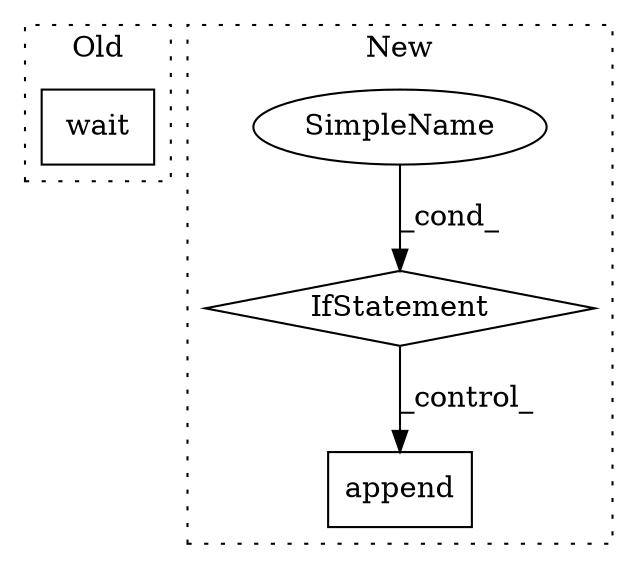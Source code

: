 digraph G {
subgraph cluster0 {
1 [label="wait" a="32" s="16025" l="6" shape="box"];
label = "Old";
style="dotted";
}
subgraph cluster1 {
2 [label="append" a="32" s="15565,15586" l="7,1" shape="box"];
3 [label="IfStatement" a="25" s="12409,12486" l="4,2" shape="diamond"];
4 [label="SimpleName" a="42" s="" l="" shape="ellipse"];
label = "New";
style="dotted";
}
3 -> 2 [label="_control_"];
4 -> 3 [label="_cond_"];
}